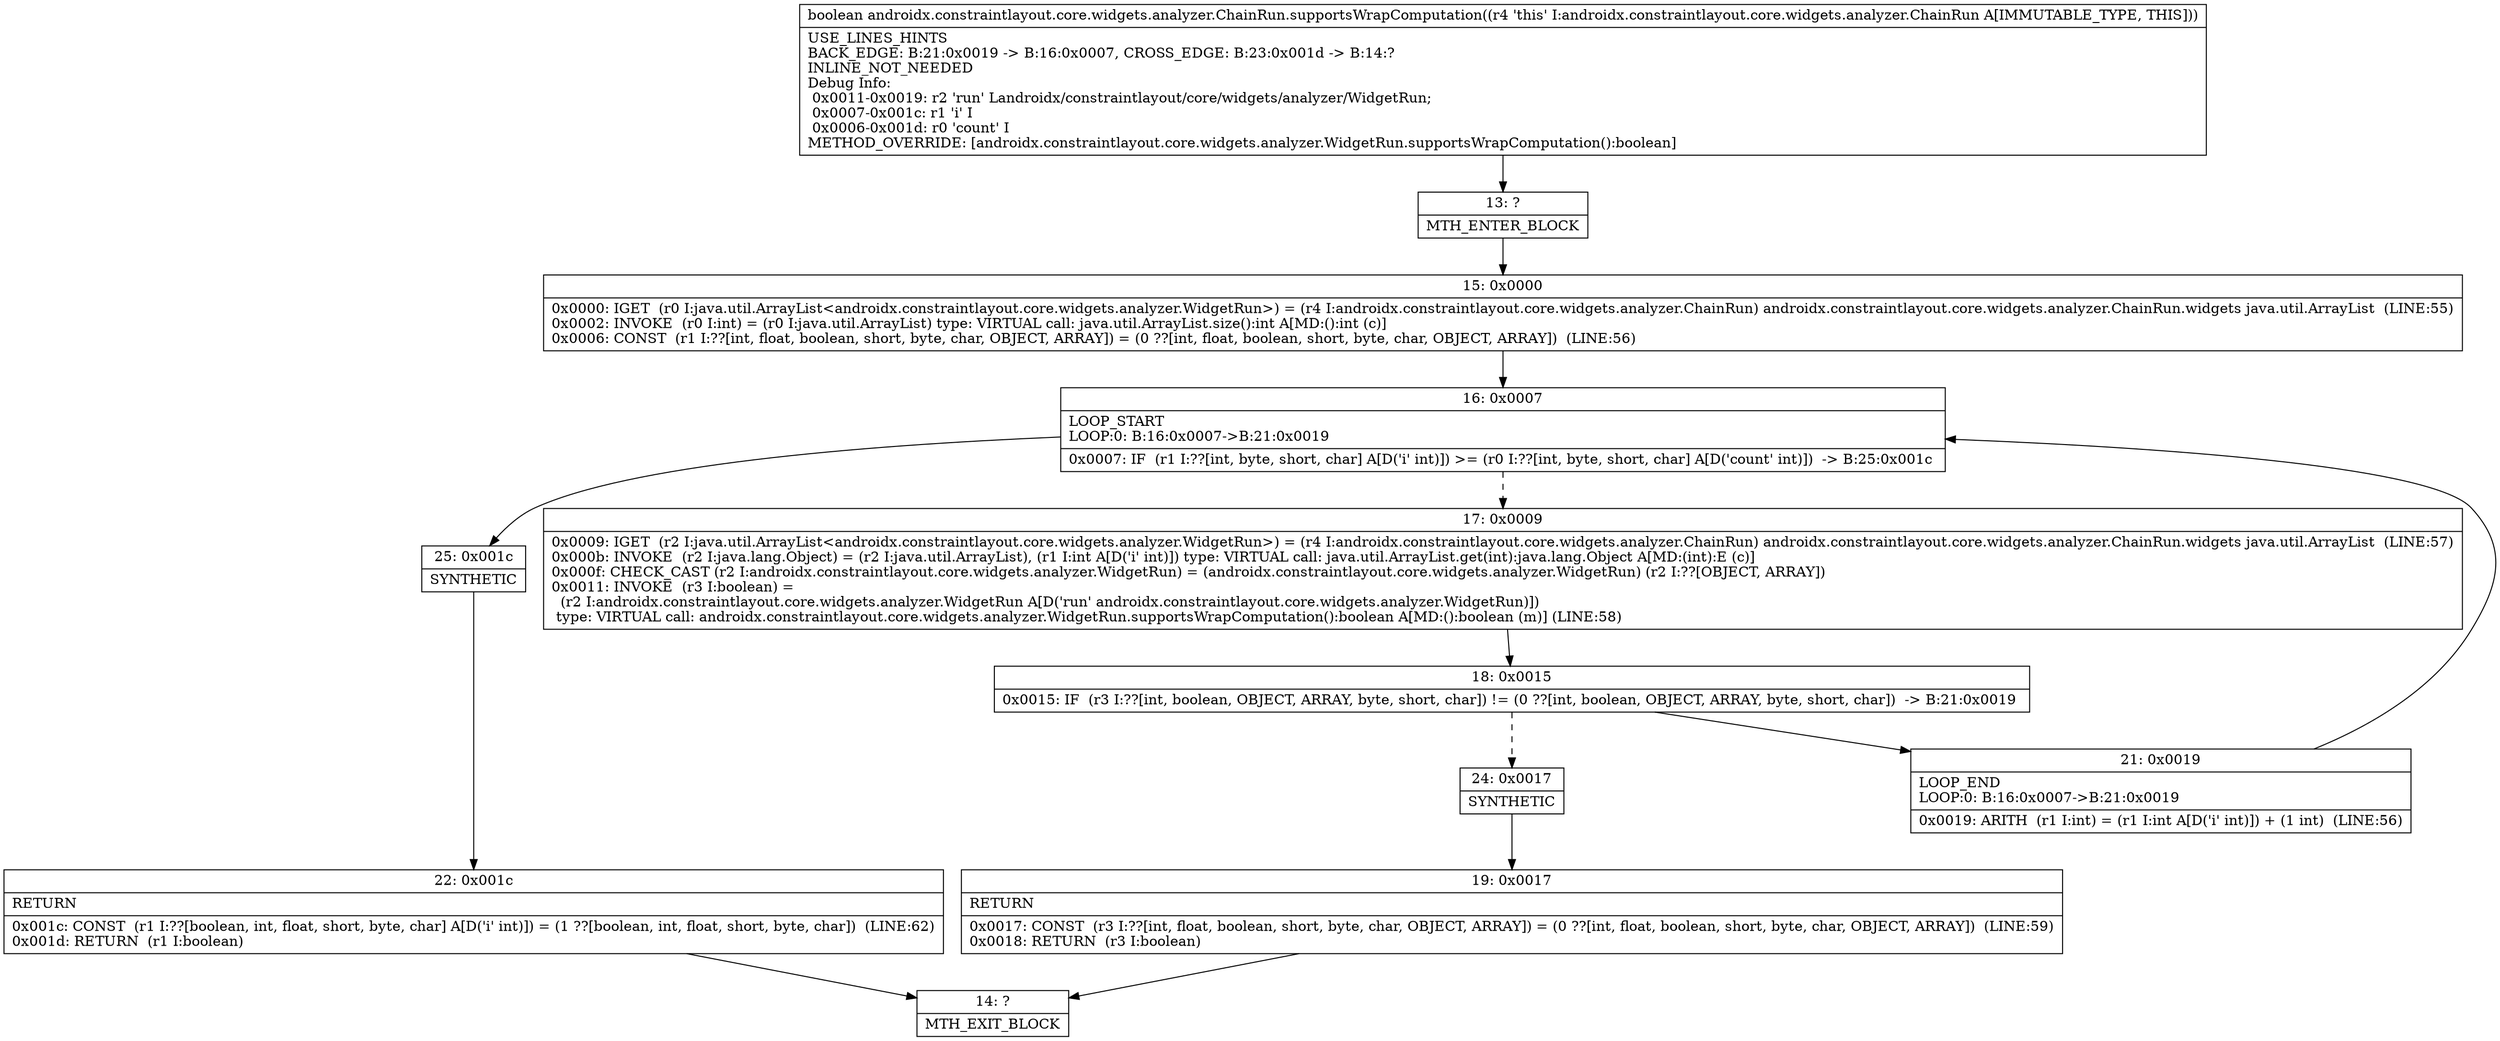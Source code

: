 digraph "CFG forandroidx.constraintlayout.core.widgets.analyzer.ChainRun.supportsWrapComputation()Z" {
Node_13 [shape=record,label="{13\:\ ?|MTH_ENTER_BLOCK\l}"];
Node_15 [shape=record,label="{15\:\ 0x0000|0x0000: IGET  (r0 I:java.util.ArrayList\<androidx.constraintlayout.core.widgets.analyzer.WidgetRun\>) = (r4 I:androidx.constraintlayout.core.widgets.analyzer.ChainRun) androidx.constraintlayout.core.widgets.analyzer.ChainRun.widgets java.util.ArrayList  (LINE:55)\l0x0002: INVOKE  (r0 I:int) = (r0 I:java.util.ArrayList) type: VIRTUAL call: java.util.ArrayList.size():int A[MD:():int (c)]\l0x0006: CONST  (r1 I:??[int, float, boolean, short, byte, char, OBJECT, ARRAY]) = (0 ??[int, float, boolean, short, byte, char, OBJECT, ARRAY])  (LINE:56)\l}"];
Node_16 [shape=record,label="{16\:\ 0x0007|LOOP_START\lLOOP:0: B:16:0x0007\-\>B:21:0x0019\l|0x0007: IF  (r1 I:??[int, byte, short, char] A[D('i' int)]) \>= (r0 I:??[int, byte, short, char] A[D('count' int)])  \-\> B:25:0x001c \l}"];
Node_17 [shape=record,label="{17\:\ 0x0009|0x0009: IGET  (r2 I:java.util.ArrayList\<androidx.constraintlayout.core.widgets.analyzer.WidgetRun\>) = (r4 I:androidx.constraintlayout.core.widgets.analyzer.ChainRun) androidx.constraintlayout.core.widgets.analyzer.ChainRun.widgets java.util.ArrayList  (LINE:57)\l0x000b: INVOKE  (r2 I:java.lang.Object) = (r2 I:java.util.ArrayList), (r1 I:int A[D('i' int)]) type: VIRTUAL call: java.util.ArrayList.get(int):java.lang.Object A[MD:(int):E (c)]\l0x000f: CHECK_CAST (r2 I:androidx.constraintlayout.core.widgets.analyzer.WidgetRun) = (androidx.constraintlayout.core.widgets.analyzer.WidgetRun) (r2 I:??[OBJECT, ARRAY]) \l0x0011: INVOKE  (r3 I:boolean) = \l  (r2 I:androidx.constraintlayout.core.widgets.analyzer.WidgetRun A[D('run' androidx.constraintlayout.core.widgets.analyzer.WidgetRun)])\l type: VIRTUAL call: androidx.constraintlayout.core.widgets.analyzer.WidgetRun.supportsWrapComputation():boolean A[MD:():boolean (m)] (LINE:58)\l}"];
Node_18 [shape=record,label="{18\:\ 0x0015|0x0015: IF  (r3 I:??[int, boolean, OBJECT, ARRAY, byte, short, char]) != (0 ??[int, boolean, OBJECT, ARRAY, byte, short, char])  \-\> B:21:0x0019 \l}"];
Node_21 [shape=record,label="{21\:\ 0x0019|LOOP_END\lLOOP:0: B:16:0x0007\-\>B:21:0x0019\l|0x0019: ARITH  (r1 I:int) = (r1 I:int A[D('i' int)]) + (1 int)  (LINE:56)\l}"];
Node_24 [shape=record,label="{24\:\ 0x0017|SYNTHETIC\l}"];
Node_19 [shape=record,label="{19\:\ 0x0017|RETURN\l|0x0017: CONST  (r3 I:??[int, float, boolean, short, byte, char, OBJECT, ARRAY]) = (0 ??[int, float, boolean, short, byte, char, OBJECT, ARRAY])  (LINE:59)\l0x0018: RETURN  (r3 I:boolean) \l}"];
Node_14 [shape=record,label="{14\:\ ?|MTH_EXIT_BLOCK\l}"];
Node_25 [shape=record,label="{25\:\ 0x001c|SYNTHETIC\l}"];
Node_22 [shape=record,label="{22\:\ 0x001c|RETURN\l|0x001c: CONST  (r1 I:??[boolean, int, float, short, byte, char] A[D('i' int)]) = (1 ??[boolean, int, float, short, byte, char])  (LINE:62)\l0x001d: RETURN  (r1 I:boolean) \l}"];
MethodNode[shape=record,label="{boolean androidx.constraintlayout.core.widgets.analyzer.ChainRun.supportsWrapComputation((r4 'this' I:androidx.constraintlayout.core.widgets.analyzer.ChainRun A[IMMUTABLE_TYPE, THIS]))  | USE_LINES_HINTS\lBACK_EDGE: B:21:0x0019 \-\> B:16:0x0007, CROSS_EDGE: B:23:0x001d \-\> B:14:?\lINLINE_NOT_NEEDED\lDebug Info:\l  0x0011\-0x0019: r2 'run' Landroidx\/constraintlayout\/core\/widgets\/analyzer\/WidgetRun;\l  0x0007\-0x001c: r1 'i' I\l  0x0006\-0x001d: r0 'count' I\lMETHOD_OVERRIDE: [androidx.constraintlayout.core.widgets.analyzer.WidgetRun.supportsWrapComputation():boolean]\l}"];
MethodNode -> Node_13;Node_13 -> Node_15;
Node_15 -> Node_16;
Node_16 -> Node_17[style=dashed];
Node_16 -> Node_25;
Node_17 -> Node_18;
Node_18 -> Node_21;
Node_18 -> Node_24[style=dashed];
Node_21 -> Node_16;
Node_24 -> Node_19;
Node_19 -> Node_14;
Node_25 -> Node_22;
Node_22 -> Node_14;
}


